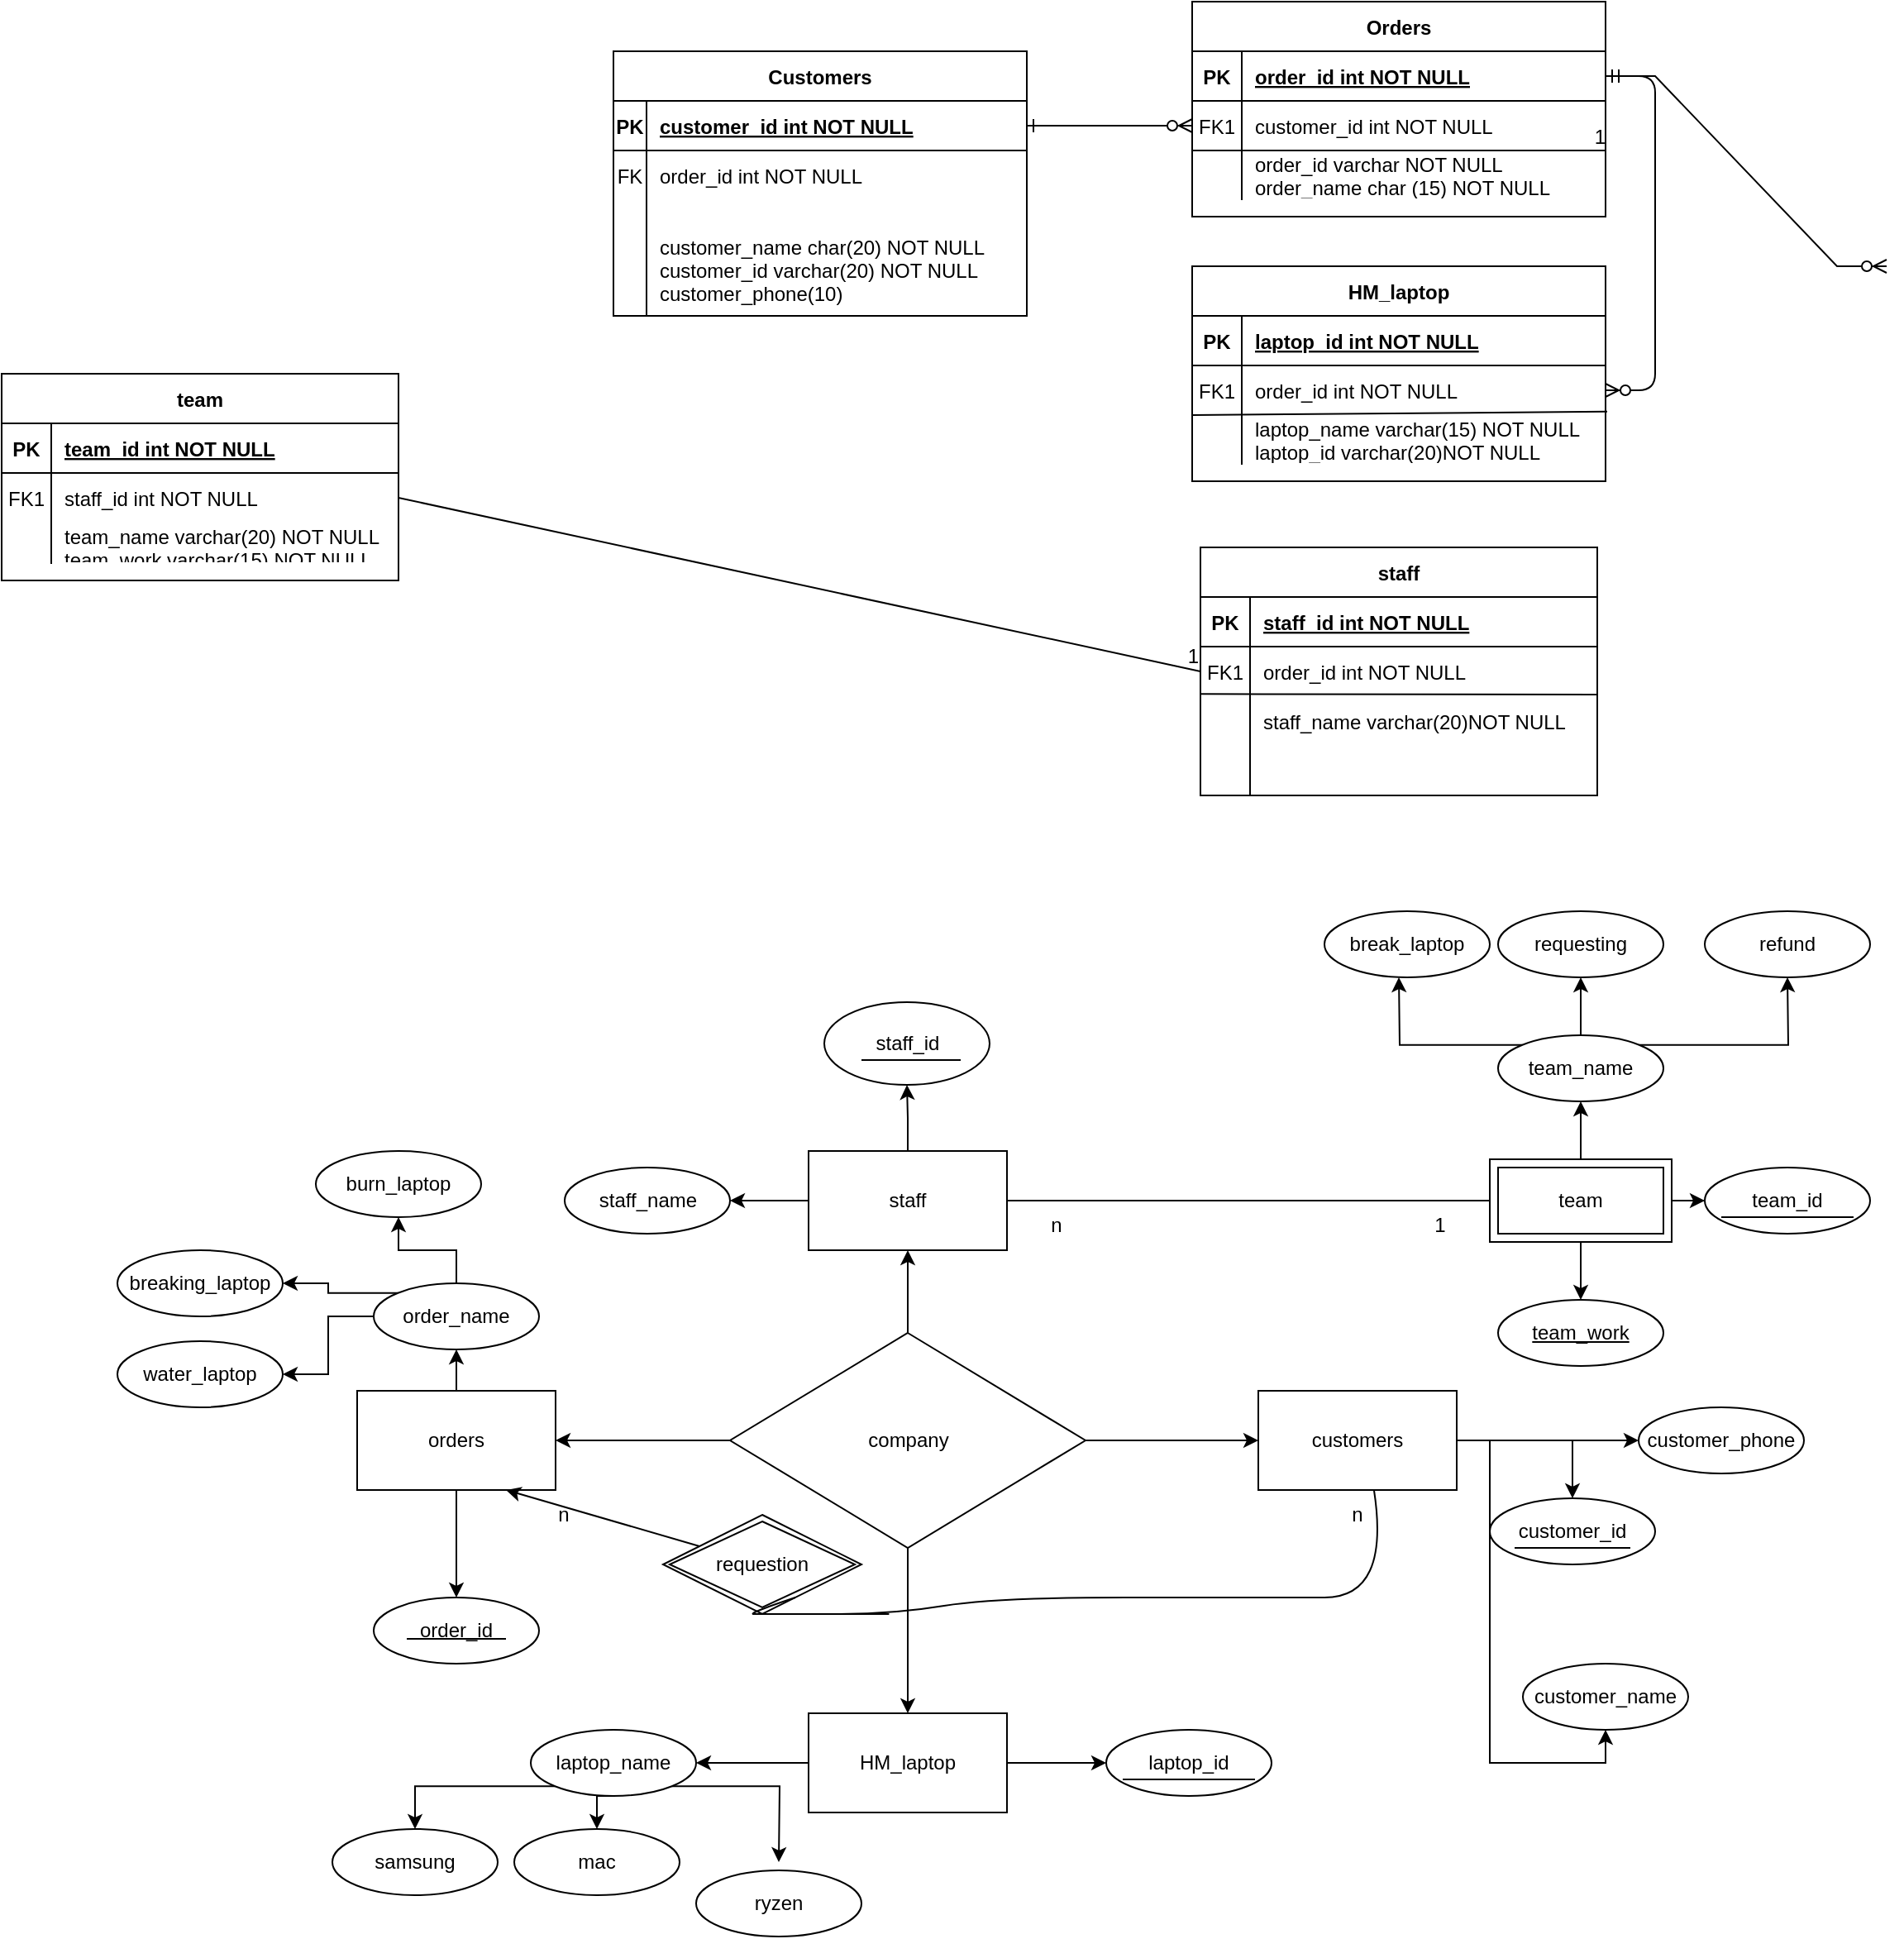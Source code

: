 <mxfile version="20.0.4" type="github">
  <diagram id="R2lEEEUBdFMjLlhIrx00" name="Page-1">
    <mxGraphModel dx="2206" dy="801" grid="1" gridSize="10" guides="1" tooltips="1" connect="1" arrows="1" fold="1" page="1" pageScale="1" pageWidth="850" pageHeight="1100" math="0" shadow="0" extFonts="Permanent Marker^https://fonts.googleapis.com/css?family=Permanent+Marker">
      <root>
        <mxCell id="0" />
        <mxCell id="1" parent="0" />
        <mxCell id="C-vyLk0tnHw3VtMMgP7b-1" value="" style="edgeStyle=entityRelationEdgeStyle;endArrow=ERzeroToMany;startArrow=ERone;endFill=1;startFill=0;" parent="1" source="C-vyLk0tnHw3VtMMgP7b-24" target="C-vyLk0tnHw3VtMMgP7b-6" edge="1">
          <mxGeometry width="100" height="100" relative="1" as="geometry">
            <mxPoint x="460" y="610" as="sourcePoint" />
            <mxPoint x="560" y="510" as="targetPoint" />
          </mxGeometry>
        </mxCell>
        <mxCell id="C-vyLk0tnHw3VtMMgP7b-12" value="" style="edgeStyle=entityRelationEdgeStyle;endArrow=ERzeroToMany;startArrow=ERone;endFill=1;startFill=0;" parent="1" source="C-vyLk0tnHw3VtMMgP7b-3" target="C-vyLk0tnHw3VtMMgP7b-17" edge="1">
          <mxGeometry width="100" height="100" relative="1" as="geometry">
            <mxPoint x="520" y="70" as="sourcePoint" />
            <mxPoint x="580" y="95" as="targetPoint" />
          </mxGeometry>
        </mxCell>
        <mxCell id="C-vyLk0tnHw3VtMMgP7b-2" value="Orders" style="shape=table;startSize=30;container=1;collapsible=1;childLayout=tableLayout;fixedRows=1;rowLines=0;fontStyle=1;align=center;resizeLast=1;" parent="1" vertex="1">
          <mxGeometry x="570" y="10" width="250" height="130" as="geometry" />
        </mxCell>
        <mxCell id="C-vyLk0tnHw3VtMMgP7b-3" value="" style="shape=partialRectangle;collapsible=0;dropTarget=0;pointerEvents=0;fillColor=none;points=[[0,0.5],[1,0.5]];portConstraint=eastwest;top=0;left=0;right=0;bottom=1;" parent="C-vyLk0tnHw3VtMMgP7b-2" vertex="1">
          <mxGeometry y="30" width="250" height="30" as="geometry" />
        </mxCell>
        <mxCell id="C-vyLk0tnHw3VtMMgP7b-4" value="PK" style="shape=partialRectangle;overflow=hidden;connectable=0;fillColor=none;top=0;left=0;bottom=0;right=0;fontStyle=1;" parent="C-vyLk0tnHw3VtMMgP7b-3" vertex="1">
          <mxGeometry width="30" height="30" as="geometry">
            <mxRectangle width="30" height="30" as="alternateBounds" />
          </mxGeometry>
        </mxCell>
        <mxCell id="C-vyLk0tnHw3VtMMgP7b-5" value="order_id int NOT NULL " style="shape=partialRectangle;overflow=hidden;connectable=0;fillColor=none;top=0;left=0;bottom=0;right=0;align=left;spacingLeft=6;fontStyle=5;" parent="C-vyLk0tnHw3VtMMgP7b-3" vertex="1">
          <mxGeometry x="30" width="220" height="30" as="geometry">
            <mxRectangle width="220" height="30" as="alternateBounds" />
          </mxGeometry>
        </mxCell>
        <mxCell id="C-vyLk0tnHw3VtMMgP7b-6" value="" style="shape=partialRectangle;collapsible=0;dropTarget=0;pointerEvents=0;fillColor=none;points=[[0,0.5],[1,0.5]];portConstraint=eastwest;top=0;left=0;right=0;bottom=0;" parent="C-vyLk0tnHw3VtMMgP7b-2" vertex="1">
          <mxGeometry y="60" width="250" height="30" as="geometry" />
        </mxCell>
        <mxCell id="C-vyLk0tnHw3VtMMgP7b-7" value="FK1" style="shape=partialRectangle;overflow=hidden;connectable=0;fillColor=none;top=0;left=0;bottom=0;right=0;" parent="C-vyLk0tnHw3VtMMgP7b-6" vertex="1">
          <mxGeometry width="30" height="30" as="geometry">
            <mxRectangle width="30" height="30" as="alternateBounds" />
          </mxGeometry>
        </mxCell>
        <mxCell id="C-vyLk0tnHw3VtMMgP7b-8" value="customer_id int NOT NULL" style="shape=partialRectangle;overflow=hidden;connectable=0;fillColor=none;top=0;left=0;bottom=0;right=0;align=left;spacingLeft=6;" parent="C-vyLk0tnHw3VtMMgP7b-6" vertex="1">
          <mxGeometry x="30" width="220" height="30" as="geometry">
            <mxRectangle width="220" height="30" as="alternateBounds" />
          </mxGeometry>
        </mxCell>
        <mxCell id="C-vyLk0tnHw3VtMMgP7b-9" value="" style="shape=partialRectangle;collapsible=0;dropTarget=0;pointerEvents=0;fillColor=none;points=[[0,0.5],[1,0.5]];portConstraint=eastwest;top=0;left=0;right=0;bottom=0;" parent="C-vyLk0tnHw3VtMMgP7b-2" vertex="1">
          <mxGeometry y="90" width="250" height="30" as="geometry" />
        </mxCell>
        <mxCell id="C-vyLk0tnHw3VtMMgP7b-10" value="" style="shape=partialRectangle;overflow=hidden;connectable=0;fillColor=none;top=0;left=0;bottom=0;right=0;" parent="C-vyLk0tnHw3VtMMgP7b-9" vertex="1">
          <mxGeometry width="30" height="30" as="geometry">
            <mxRectangle width="30" height="30" as="alternateBounds" />
          </mxGeometry>
        </mxCell>
        <mxCell id="C-vyLk0tnHw3VtMMgP7b-11" value="order_id varchar NOT NULL&#xa;order_name char (15) NOT NULL" style="shape=partialRectangle;overflow=hidden;connectable=0;fillColor=none;top=0;left=0;bottom=0;right=0;align=left;spacingLeft=6;" parent="C-vyLk0tnHw3VtMMgP7b-9" vertex="1">
          <mxGeometry x="30" width="220" height="30" as="geometry">
            <mxRectangle width="220" height="30" as="alternateBounds" />
          </mxGeometry>
        </mxCell>
        <mxCell id="C-vyLk0tnHw3VtMMgP7b-13" value="HM_laptop" style="shape=table;startSize=30;container=1;collapsible=1;childLayout=tableLayout;fixedRows=1;rowLines=0;fontStyle=1;align=center;resizeLast=1;" parent="1" vertex="1">
          <mxGeometry x="570" y="170" width="250" height="130" as="geometry" />
        </mxCell>
        <mxCell id="C-vyLk0tnHw3VtMMgP7b-14" value="" style="shape=partialRectangle;collapsible=0;dropTarget=0;pointerEvents=0;fillColor=none;points=[[0,0.5],[1,0.5]];portConstraint=eastwest;top=0;left=0;right=0;bottom=1;" parent="C-vyLk0tnHw3VtMMgP7b-13" vertex="1">
          <mxGeometry y="30" width="250" height="30" as="geometry" />
        </mxCell>
        <mxCell id="C-vyLk0tnHw3VtMMgP7b-15" value="PK" style="shape=partialRectangle;overflow=hidden;connectable=0;fillColor=none;top=0;left=0;bottom=0;right=0;fontStyle=1;" parent="C-vyLk0tnHw3VtMMgP7b-14" vertex="1">
          <mxGeometry width="30" height="30" as="geometry">
            <mxRectangle width="30" height="30" as="alternateBounds" />
          </mxGeometry>
        </mxCell>
        <mxCell id="C-vyLk0tnHw3VtMMgP7b-16" value="laptop_id int NOT NULL " style="shape=partialRectangle;overflow=hidden;connectable=0;fillColor=none;top=0;left=0;bottom=0;right=0;align=left;spacingLeft=6;fontStyle=5;" parent="C-vyLk0tnHw3VtMMgP7b-14" vertex="1">
          <mxGeometry x="30" width="220" height="30" as="geometry">
            <mxRectangle width="220" height="30" as="alternateBounds" />
          </mxGeometry>
        </mxCell>
        <mxCell id="C-vyLk0tnHw3VtMMgP7b-17" value="" style="shape=partialRectangle;collapsible=0;dropTarget=0;pointerEvents=0;fillColor=none;points=[[0,0.5],[1,0.5]];portConstraint=eastwest;top=0;left=0;right=0;bottom=0;" parent="C-vyLk0tnHw3VtMMgP7b-13" vertex="1">
          <mxGeometry y="60" width="250" height="30" as="geometry" />
        </mxCell>
        <mxCell id="C-vyLk0tnHw3VtMMgP7b-18" value="FK1" style="shape=partialRectangle;overflow=hidden;connectable=0;fillColor=none;top=0;left=0;bottom=0;right=0;" parent="C-vyLk0tnHw3VtMMgP7b-17" vertex="1">
          <mxGeometry width="30" height="30" as="geometry">
            <mxRectangle width="30" height="30" as="alternateBounds" />
          </mxGeometry>
        </mxCell>
        <mxCell id="C-vyLk0tnHw3VtMMgP7b-19" value="order_id int NOT NULL" style="shape=partialRectangle;overflow=hidden;connectable=0;fillColor=none;top=0;left=0;bottom=0;right=0;align=left;spacingLeft=6;" parent="C-vyLk0tnHw3VtMMgP7b-17" vertex="1">
          <mxGeometry x="30" width="220" height="30" as="geometry">
            <mxRectangle width="220" height="30" as="alternateBounds" />
          </mxGeometry>
        </mxCell>
        <mxCell id="C-vyLk0tnHw3VtMMgP7b-20" value="" style="shape=partialRectangle;collapsible=0;dropTarget=0;pointerEvents=0;fillColor=none;points=[[0,0.5],[1,0.5]];portConstraint=eastwest;top=0;left=0;right=0;bottom=0;" parent="C-vyLk0tnHw3VtMMgP7b-13" vertex="1">
          <mxGeometry y="90" width="250" height="30" as="geometry" />
        </mxCell>
        <mxCell id="C-vyLk0tnHw3VtMMgP7b-21" value="" style="shape=partialRectangle;overflow=hidden;connectable=0;fillColor=none;top=0;left=0;bottom=0;right=0;" parent="C-vyLk0tnHw3VtMMgP7b-20" vertex="1">
          <mxGeometry width="30" height="30" as="geometry">
            <mxRectangle width="30" height="30" as="alternateBounds" />
          </mxGeometry>
        </mxCell>
        <mxCell id="C-vyLk0tnHw3VtMMgP7b-22" value="laptop_name varchar(15) NOT NULL&#xa;laptop_id varchar(20)NOT NULL" style="shape=partialRectangle;overflow=hidden;connectable=0;fillColor=none;top=0;left=0;bottom=0;right=0;align=left;spacingLeft=6;" parent="C-vyLk0tnHw3VtMMgP7b-20" vertex="1">
          <mxGeometry x="30" width="220" height="30" as="geometry">
            <mxRectangle width="220" height="30" as="alternateBounds" />
          </mxGeometry>
        </mxCell>
        <mxCell id="C-vyLk0tnHw3VtMMgP7b-23" value="Customers" style="shape=table;startSize=30;container=1;collapsible=1;childLayout=tableLayout;fixedRows=1;rowLines=0;fontStyle=1;align=center;resizeLast=1;" parent="1" vertex="1">
          <mxGeometry x="220" y="40" width="250" height="160" as="geometry" />
        </mxCell>
        <mxCell id="C-vyLk0tnHw3VtMMgP7b-24" value="" style="shape=partialRectangle;collapsible=0;dropTarget=0;pointerEvents=0;fillColor=none;points=[[0,0.5],[1,0.5]];portConstraint=eastwest;top=0;left=0;right=0;bottom=1;" parent="C-vyLk0tnHw3VtMMgP7b-23" vertex="1">
          <mxGeometry y="30" width="250" height="30" as="geometry" />
        </mxCell>
        <mxCell id="C-vyLk0tnHw3VtMMgP7b-25" value="PK" style="shape=partialRectangle;overflow=hidden;connectable=0;fillColor=none;top=0;left=0;bottom=0;right=0;fontStyle=1;" parent="C-vyLk0tnHw3VtMMgP7b-24" vertex="1">
          <mxGeometry width="20" height="30" as="geometry">
            <mxRectangle width="20" height="30" as="alternateBounds" />
          </mxGeometry>
        </mxCell>
        <mxCell id="C-vyLk0tnHw3VtMMgP7b-26" value="customer_id int NOT NULL " style="shape=partialRectangle;overflow=hidden;connectable=0;fillColor=none;top=0;left=0;bottom=0;right=0;align=left;spacingLeft=6;fontStyle=5;" parent="C-vyLk0tnHw3VtMMgP7b-24" vertex="1">
          <mxGeometry x="20" width="230" height="30" as="geometry">
            <mxRectangle width="230" height="30" as="alternateBounds" />
          </mxGeometry>
        </mxCell>
        <mxCell id="-9GWKgvjQjByhZvp3Sfi-189" value="" style="shape=tableRow;horizontal=0;startSize=0;swimlaneHead=0;swimlaneBody=0;fillColor=none;collapsible=0;dropTarget=0;points=[[0,0.5],[1,0.5]];portConstraint=eastwest;top=0;left=0;right=0;bottom=0;" vertex="1" parent="C-vyLk0tnHw3VtMMgP7b-23">
          <mxGeometry y="60" width="250" height="30" as="geometry" />
        </mxCell>
        <mxCell id="-9GWKgvjQjByhZvp3Sfi-190" value="FK" style="shape=partialRectangle;connectable=0;fillColor=none;top=0;left=0;bottom=0;right=0;fontStyle=0;overflow=hidden;" vertex="1" parent="-9GWKgvjQjByhZvp3Sfi-189">
          <mxGeometry width="20" height="30" as="geometry">
            <mxRectangle width="20" height="30" as="alternateBounds" />
          </mxGeometry>
        </mxCell>
        <mxCell id="-9GWKgvjQjByhZvp3Sfi-191" value="order_id int NOT NULL" style="shape=partialRectangle;connectable=0;fillColor=none;top=0;left=0;bottom=0;right=0;align=left;spacingLeft=6;fontStyle=0;overflow=hidden;" vertex="1" parent="-9GWKgvjQjByhZvp3Sfi-189">
          <mxGeometry x="20" width="230" height="30" as="geometry">
            <mxRectangle width="230" height="30" as="alternateBounds" />
          </mxGeometry>
        </mxCell>
        <mxCell id="C-vyLk0tnHw3VtMMgP7b-27" value="" style="shape=partialRectangle;collapsible=0;dropTarget=0;pointerEvents=0;fillColor=none;points=[[0,0.5],[1,0.5]];portConstraint=eastwest;top=0;left=0;right=0;bottom=0;" parent="C-vyLk0tnHw3VtMMgP7b-23" vertex="1">
          <mxGeometry y="90" width="250" height="70" as="geometry" />
        </mxCell>
        <mxCell id="C-vyLk0tnHw3VtMMgP7b-28" value="" style="shape=partialRectangle;overflow=hidden;connectable=0;fillColor=none;top=0;left=0;bottom=0;right=0;" parent="C-vyLk0tnHw3VtMMgP7b-27" vertex="1">
          <mxGeometry width="20" height="70" as="geometry">
            <mxRectangle width="20" height="70" as="alternateBounds" />
          </mxGeometry>
        </mxCell>
        <mxCell id="C-vyLk0tnHw3VtMMgP7b-29" value="&#xa;customer_name char(20) NOT NULL&#xa;customer_id varchar(20) NOT NULL&#xa;customer_phone(10)" style="shape=partialRectangle;overflow=hidden;connectable=0;fillColor=none;top=0;left=0;bottom=0;right=0;align=left;spacingLeft=6;" parent="C-vyLk0tnHw3VtMMgP7b-27" vertex="1">
          <mxGeometry x="20" width="230" height="70" as="geometry">
            <mxRectangle width="230" height="70" as="alternateBounds" />
          </mxGeometry>
        </mxCell>
        <mxCell id="-9GWKgvjQjByhZvp3Sfi-9" style="edgeStyle=orthogonalEdgeStyle;rounded=0;orthogonalLoop=1;jettySize=auto;html=1;entryX=0;entryY=0.5;entryDx=0;entryDy=0;" edge="1" parent="1" source="-9GWKgvjQjByhZvp3Sfi-2" target="-9GWKgvjQjByhZvp3Sfi-6">
          <mxGeometry relative="1" as="geometry" />
        </mxCell>
        <mxCell id="-9GWKgvjQjByhZvp3Sfi-24" style="edgeStyle=orthogonalEdgeStyle;rounded=0;orthogonalLoop=1;jettySize=auto;html=1;exitX=0.5;exitY=0;exitDx=0;exitDy=0;entryX=0.5;entryY=1;entryDx=0;entryDy=0;" edge="1" parent="1" source="-9GWKgvjQjByhZvp3Sfi-2" target="-9GWKgvjQjByhZvp3Sfi-22">
          <mxGeometry relative="1" as="geometry" />
        </mxCell>
        <mxCell id="-9GWKgvjQjByhZvp3Sfi-143" style="edgeStyle=orthogonalEdgeStyle;rounded=0;orthogonalLoop=1;jettySize=auto;html=1;" edge="1" parent="1" source="-9GWKgvjQjByhZvp3Sfi-2" target="-9GWKgvjQjByhZvp3Sfi-7">
          <mxGeometry relative="1" as="geometry" />
        </mxCell>
        <mxCell id="-9GWKgvjQjByhZvp3Sfi-149" style="edgeStyle=orthogonalEdgeStyle;rounded=0;orthogonalLoop=1;jettySize=auto;html=1;entryX=1;entryY=0.5;entryDx=0;entryDy=0;" edge="1" parent="1" source="-9GWKgvjQjByhZvp3Sfi-2" target="-9GWKgvjQjByhZvp3Sfi-5">
          <mxGeometry relative="1" as="geometry" />
        </mxCell>
        <mxCell id="-9GWKgvjQjByhZvp3Sfi-2" value="company" style="rhombus;whiteSpace=wrap;html=1;" vertex="1" parent="1">
          <mxGeometry x="290.5" y="815" width="215" height="130" as="geometry" />
        </mxCell>
        <mxCell id="-9GWKgvjQjByhZvp3Sfi-137" style="edgeStyle=orthogonalEdgeStyle;rounded=0;orthogonalLoop=1;jettySize=auto;html=1;entryX=0.5;entryY=0;entryDx=0;entryDy=0;" edge="1" parent="1" source="-9GWKgvjQjByhZvp3Sfi-5" target="-9GWKgvjQjByhZvp3Sfi-136">
          <mxGeometry relative="1" as="geometry" />
        </mxCell>
        <mxCell id="-9GWKgvjQjByhZvp3Sfi-139" style="edgeStyle=orthogonalEdgeStyle;rounded=0;orthogonalLoop=1;jettySize=auto;html=1;entryX=0.5;entryY=1;entryDx=0;entryDy=0;" edge="1" parent="1" source="-9GWKgvjQjByhZvp3Sfi-5" target="-9GWKgvjQjByhZvp3Sfi-138">
          <mxGeometry relative="1" as="geometry" />
        </mxCell>
        <mxCell id="-9GWKgvjQjByhZvp3Sfi-5" value="orders" style="rounded=0;whiteSpace=wrap;html=1;" vertex="1" parent="1">
          <mxGeometry x="65" y="850" width="120" height="60" as="geometry" />
        </mxCell>
        <mxCell id="-9GWKgvjQjByhZvp3Sfi-122" style="edgeStyle=orthogonalEdgeStyle;rounded=0;orthogonalLoop=1;jettySize=auto;html=1;entryX=0.5;entryY=0;entryDx=0;entryDy=0;" edge="1" parent="1" source="-9GWKgvjQjByhZvp3Sfi-6" target="-9GWKgvjQjByhZvp3Sfi-121">
          <mxGeometry relative="1" as="geometry" />
        </mxCell>
        <mxCell id="-9GWKgvjQjByhZvp3Sfi-134" style="edgeStyle=orthogonalEdgeStyle;rounded=0;orthogonalLoop=1;jettySize=auto;html=1;entryX=0.5;entryY=1;entryDx=0;entryDy=0;" edge="1" parent="1" source="-9GWKgvjQjByhZvp3Sfi-6" target="-9GWKgvjQjByhZvp3Sfi-133">
          <mxGeometry relative="1" as="geometry" />
        </mxCell>
        <mxCell id="-9GWKgvjQjByhZvp3Sfi-159" style="edgeStyle=orthogonalEdgeStyle;rounded=0;orthogonalLoop=1;jettySize=auto;html=1;entryX=0;entryY=0.5;entryDx=0;entryDy=0;" edge="1" parent="1" source="-9GWKgvjQjByhZvp3Sfi-6" target="-9GWKgvjQjByhZvp3Sfi-158">
          <mxGeometry relative="1" as="geometry" />
        </mxCell>
        <mxCell id="-9GWKgvjQjByhZvp3Sfi-6" value="customers" style="rounded=0;whiteSpace=wrap;html=1;" vertex="1" parent="1">
          <mxGeometry x="610" y="850" width="120" height="60" as="geometry" />
        </mxCell>
        <mxCell id="-9GWKgvjQjByhZvp3Sfi-141" style="edgeStyle=orthogonalEdgeStyle;rounded=0;orthogonalLoop=1;jettySize=auto;html=1;exitX=0;exitY=0.5;exitDx=0;exitDy=0;entryX=1;entryY=0.5;entryDx=0;entryDy=0;" edge="1" parent="1" source="-9GWKgvjQjByhZvp3Sfi-7" target="-9GWKgvjQjByhZvp3Sfi-140">
          <mxGeometry relative="1" as="geometry" />
        </mxCell>
        <mxCell id="-9GWKgvjQjByhZvp3Sfi-153" style="edgeStyle=orthogonalEdgeStyle;rounded=0;orthogonalLoop=1;jettySize=auto;html=1;entryX=0;entryY=0.5;entryDx=0;entryDy=0;" edge="1" parent="1" source="-9GWKgvjQjByhZvp3Sfi-7" target="-9GWKgvjQjByhZvp3Sfi-152">
          <mxGeometry relative="1" as="geometry" />
        </mxCell>
        <mxCell id="-9GWKgvjQjByhZvp3Sfi-7" value="HM_laptop" style="rounded=0;whiteSpace=wrap;html=1;" vertex="1" parent="1">
          <mxGeometry x="338" y="1045" width="120" height="60" as="geometry" />
        </mxCell>
        <mxCell id="-9GWKgvjQjByhZvp3Sfi-92" style="edgeStyle=orthogonalEdgeStyle;rounded=0;orthogonalLoop=1;jettySize=auto;html=1;entryX=0.5;entryY=1;entryDx=0;entryDy=0;" edge="1" parent="1" source="-9GWKgvjQjByhZvp3Sfi-22" target="-9GWKgvjQjByhZvp3Sfi-43">
          <mxGeometry relative="1" as="geometry" />
        </mxCell>
        <mxCell id="-9GWKgvjQjByhZvp3Sfi-151" style="edgeStyle=orthogonalEdgeStyle;rounded=0;orthogonalLoop=1;jettySize=auto;html=1;entryX=1;entryY=0.5;entryDx=0;entryDy=0;" edge="1" parent="1" source="-9GWKgvjQjByhZvp3Sfi-22" target="-9GWKgvjQjByhZvp3Sfi-150">
          <mxGeometry relative="1" as="geometry" />
        </mxCell>
        <mxCell id="-9GWKgvjQjByhZvp3Sfi-22" value="staff" style="rounded=0;whiteSpace=wrap;html=1;" vertex="1" parent="1">
          <mxGeometry x="338" y="705" width="120" height="60" as="geometry" />
        </mxCell>
        <mxCell id="-9GWKgvjQjByhZvp3Sfi-25" value="n" style="text;html=1;strokeColor=none;fillColor=none;align=center;verticalAlign=middle;whiteSpace=wrap;rounded=0;" vertex="1" parent="1">
          <mxGeometry x="458" y="735" width="60" height="30" as="geometry" />
        </mxCell>
        <mxCell id="-9GWKgvjQjByhZvp3Sfi-27" value="n" style="text;html=1;strokeColor=none;fillColor=none;align=center;verticalAlign=middle;whiteSpace=wrap;rounded=0;" vertex="1" parent="1">
          <mxGeometry x="640" y="910" width="60" height="30" as="geometry" />
        </mxCell>
        <mxCell id="-9GWKgvjQjByhZvp3Sfi-43" value="staff_id" style="ellipse;whiteSpace=wrap;html=1;" vertex="1" parent="1">
          <mxGeometry x="347.5" y="615" width="100" height="50" as="geometry" />
        </mxCell>
        <mxCell id="-9GWKgvjQjByhZvp3Sfi-57" value="" style="edgeStyle=orthogonalEdgeStyle;rounded=0;orthogonalLoop=1;jettySize=auto;html=1;exitX=1;exitY=0.5;exitDx=0;exitDy=0;endArrow=none;" edge="1" parent="1" source="-9GWKgvjQjByhZvp3Sfi-22">
          <mxGeometry relative="1" as="geometry">
            <mxPoint x="458.0" y="735" as="sourcePoint" />
            <mxPoint x="550" y="735" as="targetPoint" />
          </mxGeometry>
        </mxCell>
        <mxCell id="-9GWKgvjQjByhZvp3Sfi-145" style="edgeStyle=orthogonalEdgeStyle;rounded=0;orthogonalLoop=1;jettySize=auto;html=1;entryX=0.5;entryY=1;entryDx=0;entryDy=0;" edge="1" parent="1" source="-9GWKgvjQjByhZvp3Sfi-96" target="-9GWKgvjQjByhZvp3Sfi-144">
          <mxGeometry relative="1" as="geometry" />
        </mxCell>
        <mxCell id="-9GWKgvjQjByhZvp3Sfi-148" style="edgeStyle=orthogonalEdgeStyle;rounded=0;orthogonalLoop=1;jettySize=auto;html=1;" edge="1" parent="1" source="-9GWKgvjQjByhZvp3Sfi-96" target="-9GWKgvjQjByhZvp3Sfi-147">
          <mxGeometry relative="1" as="geometry" />
        </mxCell>
        <mxCell id="-9GWKgvjQjByhZvp3Sfi-214" style="edgeStyle=orthogonalEdgeStyle;rounded=0;orthogonalLoop=1;jettySize=auto;html=1;exitX=0.5;exitY=1;exitDx=0;exitDy=0;entryX=0.5;entryY=0;entryDx=0;entryDy=0;" edge="1" parent="1" source="-9GWKgvjQjByhZvp3Sfi-96" target="-9GWKgvjQjByhZvp3Sfi-213">
          <mxGeometry relative="1" as="geometry" />
        </mxCell>
        <mxCell id="-9GWKgvjQjByhZvp3Sfi-96" value="team" style="shape=ext;margin=3;double=1;whiteSpace=wrap;html=1;align=center;" vertex="1" parent="1">
          <mxGeometry x="750" y="710" width="110" height="50" as="geometry" />
        </mxCell>
        <mxCell id="-9GWKgvjQjByhZvp3Sfi-109" value="" style="endArrow=none;html=1;rounded=0;entryX=0;entryY=0.5;entryDx=0;entryDy=0;exitX=0;exitY=0;exitDx=0;exitDy=0;" edge="1" parent="1" source="-9GWKgvjQjByhZvp3Sfi-25" target="-9GWKgvjQjByhZvp3Sfi-96">
          <mxGeometry relative="1" as="geometry">
            <mxPoint x="670" y="735" as="sourcePoint" />
            <mxPoint x="800" y="773.89" as="targetPoint" />
          </mxGeometry>
        </mxCell>
        <mxCell id="-9GWKgvjQjByhZvp3Sfi-121" value="customer_id" style="ellipse;whiteSpace=wrap;html=1;align=center;" vertex="1" parent="1">
          <mxGeometry x="750" y="915" width="100" height="40" as="geometry" />
        </mxCell>
        <mxCell id="-9GWKgvjQjByhZvp3Sfi-123" style="edgeStyle=orthogonalEdgeStyle;rounded=0;orthogonalLoop=1;jettySize=auto;html=1;exitX=0.5;exitY=1;exitDx=0;exitDy=0;" edge="1" parent="1" source="-9GWKgvjQjByhZvp3Sfi-121" target="-9GWKgvjQjByhZvp3Sfi-121">
          <mxGeometry relative="1" as="geometry" />
        </mxCell>
        <mxCell id="-9GWKgvjQjByhZvp3Sfi-133" value="customer_name" style="ellipse;whiteSpace=wrap;html=1;align=center;" vertex="1" parent="1">
          <mxGeometry x="770" y="1015" width="100" height="40" as="geometry" />
        </mxCell>
        <mxCell id="-9GWKgvjQjByhZvp3Sfi-136" value="order_id" style="ellipse;whiteSpace=wrap;html=1;align=center;" vertex="1" parent="1">
          <mxGeometry x="75" y="975" width="100" height="40" as="geometry" />
        </mxCell>
        <mxCell id="-9GWKgvjQjByhZvp3Sfi-229" style="edgeStyle=orthogonalEdgeStyle;rounded=0;orthogonalLoop=1;jettySize=auto;html=1;exitX=0;exitY=0;exitDx=0;exitDy=0;entryX=1;entryY=0.5;entryDx=0;entryDy=0;" edge="1" parent="1" source="-9GWKgvjQjByhZvp3Sfi-138" target="-9GWKgvjQjByhZvp3Sfi-227">
          <mxGeometry relative="1" as="geometry" />
        </mxCell>
        <mxCell id="-9GWKgvjQjByhZvp3Sfi-231" style="edgeStyle=orthogonalEdgeStyle;rounded=0;orthogonalLoop=1;jettySize=auto;html=1;exitX=0.5;exitY=0;exitDx=0;exitDy=0;entryX=0.5;entryY=1;entryDx=0;entryDy=0;" edge="1" parent="1" source="-9GWKgvjQjByhZvp3Sfi-138" target="-9GWKgvjQjByhZvp3Sfi-230">
          <mxGeometry relative="1" as="geometry" />
        </mxCell>
        <mxCell id="-9GWKgvjQjByhZvp3Sfi-233" style="edgeStyle=orthogonalEdgeStyle;rounded=0;orthogonalLoop=1;jettySize=auto;html=1;exitX=0;exitY=0.5;exitDx=0;exitDy=0;" edge="1" parent="1" source="-9GWKgvjQjByhZvp3Sfi-138" target="-9GWKgvjQjByhZvp3Sfi-232">
          <mxGeometry relative="1" as="geometry" />
        </mxCell>
        <mxCell id="-9GWKgvjQjByhZvp3Sfi-138" value="order_name" style="ellipse;whiteSpace=wrap;html=1;align=center;" vertex="1" parent="1">
          <mxGeometry x="75" y="785" width="100" height="40" as="geometry" />
        </mxCell>
        <mxCell id="-9GWKgvjQjByhZvp3Sfi-203" style="edgeStyle=orthogonalEdgeStyle;rounded=0;orthogonalLoop=1;jettySize=auto;html=1;exitX=0;exitY=1;exitDx=0;exitDy=0;entryX=0.5;entryY=0;entryDx=0;entryDy=0;" edge="1" parent="1" source="-9GWKgvjQjByhZvp3Sfi-140" target="-9GWKgvjQjByhZvp3Sfi-200">
          <mxGeometry relative="1" as="geometry" />
        </mxCell>
        <mxCell id="-9GWKgvjQjByhZvp3Sfi-204" style="edgeStyle=orthogonalEdgeStyle;rounded=0;orthogonalLoop=1;jettySize=auto;html=1;exitX=0.5;exitY=1;exitDx=0;exitDy=0;entryX=0.5;entryY=0;entryDx=0;entryDy=0;" edge="1" parent="1" source="-9GWKgvjQjByhZvp3Sfi-140" target="-9GWKgvjQjByhZvp3Sfi-201">
          <mxGeometry relative="1" as="geometry" />
        </mxCell>
        <mxCell id="-9GWKgvjQjByhZvp3Sfi-205" style="edgeStyle=orthogonalEdgeStyle;rounded=0;orthogonalLoop=1;jettySize=auto;html=1;exitX=1;exitY=1;exitDx=0;exitDy=0;" edge="1" parent="1" source="-9GWKgvjQjByhZvp3Sfi-140">
          <mxGeometry relative="1" as="geometry">
            <mxPoint x="320" y="1135.0" as="targetPoint" />
          </mxGeometry>
        </mxCell>
        <mxCell id="-9GWKgvjQjByhZvp3Sfi-140" value="laptop_name" style="ellipse;whiteSpace=wrap;html=1;align=center;" vertex="1" parent="1">
          <mxGeometry x="170" y="1055" width="100" height="40" as="geometry" />
        </mxCell>
        <mxCell id="-9GWKgvjQjByhZvp3Sfi-209" style="edgeStyle=orthogonalEdgeStyle;rounded=0;orthogonalLoop=1;jettySize=auto;html=1;exitX=0;exitY=0;exitDx=0;exitDy=0;entryX=0.5;entryY=1;entryDx=0;entryDy=0;" edge="1" parent="1" source="-9GWKgvjQjByhZvp3Sfi-144">
          <mxGeometry relative="1" as="geometry">
            <mxPoint x="695" y="600" as="targetPoint" />
          </mxGeometry>
        </mxCell>
        <mxCell id="-9GWKgvjQjByhZvp3Sfi-211" style="edgeStyle=orthogonalEdgeStyle;rounded=0;orthogonalLoop=1;jettySize=auto;html=1;exitX=1;exitY=0;exitDx=0;exitDy=0;entryX=0.5;entryY=1;entryDx=0;entryDy=0;" edge="1" parent="1" source="-9GWKgvjQjByhZvp3Sfi-144">
          <mxGeometry relative="1" as="geometry">
            <mxPoint x="930" y="600" as="targetPoint" />
          </mxGeometry>
        </mxCell>
        <mxCell id="-9GWKgvjQjByhZvp3Sfi-212" style="edgeStyle=orthogonalEdgeStyle;rounded=0;orthogonalLoop=1;jettySize=auto;html=1;exitX=0.5;exitY=0;exitDx=0;exitDy=0;entryX=0.5;entryY=1;entryDx=0;entryDy=0;" edge="1" parent="1" source="-9GWKgvjQjByhZvp3Sfi-144">
          <mxGeometry relative="1" as="geometry">
            <mxPoint x="805" y="600" as="targetPoint" />
          </mxGeometry>
        </mxCell>
        <mxCell id="-9GWKgvjQjByhZvp3Sfi-144" value="team_name" style="ellipse;whiteSpace=wrap;html=1;align=center;" vertex="1" parent="1">
          <mxGeometry x="755" y="635" width="100" height="40" as="geometry" />
        </mxCell>
        <mxCell id="-9GWKgvjQjByhZvp3Sfi-146" value="1" style="text;html=1;strokeColor=none;fillColor=none;align=center;verticalAlign=middle;whiteSpace=wrap;rounded=0;" vertex="1" parent="1">
          <mxGeometry x="690" y="735" width="60" height="30" as="geometry" />
        </mxCell>
        <mxCell id="-9GWKgvjQjByhZvp3Sfi-147" value="team_id" style="ellipse;whiteSpace=wrap;html=1;align=center;" vertex="1" parent="1">
          <mxGeometry x="880" y="715" width="100" height="40" as="geometry" />
        </mxCell>
        <mxCell id="-9GWKgvjQjByhZvp3Sfi-150" value="staff_name" style="ellipse;whiteSpace=wrap;html=1;align=center;" vertex="1" parent="1">
          <mxGeometry x="190.5" y="715" width="100" height="40" as="geometry" />
        </mxCell>
        <mxCell id="-9GWKgvjQjByhZvp3Sfi-152" value="laptop_id" style="ellipse;whiteSpace=wrap;html=1;align=center;" vertex="1" parent="1">
          <mxGeometry x="518" y="1055" width="100" height="40" as="geometry" />
        </mxCell>
        <mxCell id="-9GWKgvjQjByhZvp3Sfi-154" value="" style="endArrow=none;html=1;rounded=0;" edge="1" parent="1">
          <mxGeometry relative="1" as="geometry">
            <mxPoint x="570" y="100" as="sourcePoint" />
            <mxPoint x="820" y="100" as="targetPoint" />
          </mxGeometry>
        </mxCell>
        <mxCell id="-9GWKgvjQjByhZvp3Sfi-155" value="1" style="resizable=0;html=1;align=right;verticalAlign=bottom;" connectable="0" vertex="1" parent="-9GWKgvjQjByhZvp3Sfi-154">
          <mxGeometry x="1" relative="1" as="geometry" />
        </mxCell>
        <mxCell id="-9GWKgvjQjByhZvp3Sfi-156" value="" style="endArrow=none;html=1;rounded=0;entryX=1.004;entryY=-0.071;entryDx=0;entryDy=0;entryPerimeter=0;" edge="1" parent="1" target="C-vyLk0tnHw3VtMMgP7b-20">
          <mxGeometry relative="1" as="geometry">
            <mxPoint x="570" y="260" as="sourcePoint" />
            <mxPoint x="730" y="260" as="targetPoint" />
          </mxGeometry>
        </mxCell>
        <mxCell id="-9GWKgvjQjByhZvp3Sfi-158" value="customer_phone" style="ellipse;whiteSpace=wrap;html=1;align=center;" vertex="1" parent="1">
          <mxGeometry x="840" y="860" width="100" height="40" as="geometry" />
        </mxCell>
        <mxCell id="-9GWKgvjQjByhZvp3Sfi-160" value="staff" style="shape=table;startSize=30;container=1;collapsible=1;childLayout=tableLayout;fixedRows=1;rowLines=0;fontStyle=1;align=center;resizeLast=1;" vertex="1" parent="1">
          <mxGeometry x="575" y="340" width="240" height="150" as="geometry" />
        </mxCell>
        <mxCell id="-9GWKgvjQjByhZvp3Sfi-161" value="" style="shape=tableRow;horizontal=0;startSize=0;swimlaneHead=0;swimlaneBody=0;fillColor=none;collapsible=0;dropTarget=0;points=[[0,0.5],[1,0.5]];portConstraint=eastwest;top=0;left=0;right=0;bottom=1;" vertex="1" parent="-9GWKgvjQjByhZvp3Sfi-160">
          <mxGeometry y="30" width="240" height="30" as="geometry" />
        </mxCell>
        <mxCell id="-9GWKgvjQjByhZvp3Sfi-162" value="PK" style="shape=partialRectangle;connectable=0;fillColor=none;top=0;left=0;bottom=0;right=0;fontStyle=1;overflow=hidden;" vertex="1" parent="-9GWKgvjQjByhZvp3Sfi-161">
          <mxGeometry width="30" height="30" as="geometry">
            <mxRectangle width="30" height="30" as="alternateBounds" />
          </mxGeometry>
        </mxCell>
        <mxCell id="-9GWKgvjQjByhZvp3Sfi-163" value="staff_id int NOT NULL" style="shape=partialRectangle;connectable=0;fillColor=none;top=0;left=0;bottom=0;right=0;align=left;spacingLeft=6;fontStyle=5;overflow=hidden;" vertex="1" parent="-9GWKgvjQjByhZvp3Sfi-161">
          <mxGeometry x="30" width="210" height="30" as="geometry">
            <mxRectangle width="210" height="30" as="alternateBounds" />
          </mxGeometry>
        </mxCell>
        <mxCell id="-9GWKgvjQjByhZvp3Sfi-164" value="" style="shape=tableRow;horizontal=0;startSize=0;swimlaneHead=0;swimlaneBody=0;fillColor=none;collapsible=0;dropTarget=0;points=[[0,0.5],[1,0.5]];portConstraint=eastwest;top=0;left=0;right=0;bottom=0;" vertex="1" parent="-9GWKgvjQjByhZvp3Sfi-160">
          <mxGeometry y="60" width="240" height="30" as="geometry" />
        </mxCell>
        <mxCell id="-9GWKgvjQjByhZvp3Sfi-165" value="FK1" style="shape=partialRectangle;connectable=0;fillColor=none;top=0;left=0;bottom=0;right=0;editable=1;overflow=hidden;" vertex="1" parent="-9GWKgvjQjByhZvp3Sfi-164">
          <mxGeometry width="30" height="30" as="geometry">
            <mxRectangle width="30" height="30" as="alternateBounds" />
          </mxGeometry>
        </mxCell>
        <mxCell id="-9GWKgvjQjByhZvp3Sfi-166" value="order_id int NOT NULL" style="shape=partialRectangle;connectable=0;fillColor=none;top=0;left=0;bottom=0;right=0;align=left;spacingLeft=6;overflow=hidden;" vertex="1" parent="-9GWKgvjQjByhZvp3Sfi-164">
          <mxGeometry x="30" width="210" height="30" as="geometry">
            <mxRectangle width="210" height="30" as="alternateBounds" />
          </mxGeometry>
        </mxCell>
        <mxCell id="-9GWKgvjQjByhZvp3Sfi-167" value="" style="shape=tableRow;horizontal=0;startSize=0;swimlaneHead=0;swimlaneBody=0;fillColor=none;collapsible=0;dropTarget=0;points=[[0,0.5],[1,0.5]];portConstraint=eastwest;top=0;left=0;right=0;bottom=0;" vertex="1" parent="-9GWKgvjQjByhZvp3Sfi-160">
          <mxGeometry y="90" width="240" height="30" as="geometry" />
        </mxCell>
        <mxCell id="-9GWKgvjQjByhZvp3Sfi-168" value="" style="shape=partialRectangle;connectable=0;fillColor=none;top=0;left=0;bottom=0;right=0;editable=1;overflow=hidden;" vertex="1" parent="-9GWKgvjQjByhZvp3Sfi-167">
          <mxGeometry width="30" height="30" as="geometry">
            <mxRectangle width="30" height="30" as="alternateBounds" />
          </mxGeometry>
        </mxCell>
        <mxCell id="-9GWKgvjQjByhZvp3Sfi-169" value="staff_name varchar(20)NOT NULL" style="shape=partialRectangle;connectable=0;fillColor=none;top=0;left=0;bottom=0;right=0;align=left;spacingLeft=6;overflow=hidden;" vertex="1" parent="-9GWKgvjQjByhZvp3Sfi-167">
          <mxGeometry x="30" width="210" height="30" as="geometry">
            <mxRectangle width="210" height="30" as="alternateBounds" />
          </mxGeometry>
        </mxCell>
        <mxCell id="-9GWKgvjQjByhZvp3Sfi-170" value="" style="shape=tableRow;horizontal=0;startSize=0;swimlaneHead=0;swimlaneBody=0;fillColor=none;collapsible=0;dropTarget=0;points=[[0,0.5],[1,0.5]];portConstraint=eastwest;top=0;left=0;right=0;bottom=0;" vertex="1" parent="-9GWKgvjQjByhZvp3Sfi-160">
          <mxGeometry y="120" width="240" height="30" as="geometry" />
        </mxCell>
        <mxCell id="-9GWKgvjQjByhZvp3Sfi-171" value="" style="shape=partialRectangle;connectable=0;fillColor=none;top=0;left=0;bottom=0;right=0;editable=1;overflow=hidden;" vertex="1" parent="-9GWKgvjQjByhZvp3Sfi-170">
          <mxGeometry width="30" height="30" as="geometry">
            <mxRectangle width="30" height="30" as="alternateBounds" />
          </mxGeometry>
        </mxCell>
        <mxCell id="-9GWKgvjQjByhZvp3Sfi-172" value="" style="shape=partialRectangle;connectable=0;fillColor=none;top=0;left=0;bottom=0;right=0;align=left;spacingLeft=6;overflow=hidden;" vertex="1" parent="-9GWKgvjQjByhZvp3Sfi-170">
          <mxGeometry x="30" width="210" height="30" as="geometry">
            <mxRectangle width="210" height="30" as="alternateBounds" />
          </mxGeometry>
        </mxCell>
        <mxCell id="-9GWKgvjQjByhZvp3Sfi-173" value="" style="endArrow=none;html=1;rounded=0;entryX=0.998;entryY=-0.035;entryDx=0;entryDy=0;entryPerimeter=0;exitX=-0.001;exitY=0.956;exitDx=0;exitDy=0;exitPerimeter=0;" edge="1" parent="-9GWKgvjQjByhZvp3Sfi-160" source="-9GWKgvjQjByhZvp3Sfi-164" target="-9GWKgvjQjByhZvp3Sfi-167">
          <mxGeometry relative="1" as="geometry">
            <mxPoint y="90" as="sourcePoint" />
            <mxPoint x="210" y="80" as="targetPoint" />
          </mxGeometry>
        </mxCell>
        <mxCell id="-9GWKgvjQjByhZvp3Sfi-174" value="team" style="shape=table;startSize=30;container=1;collapsible=1;childLayout=tableLayout;fixedRows=1;rowLines=0;fontStyle=1;align=center;resizeLast=1;" vertex="1" parent="1">
          <mxGeometry x="-150" y="235" width="240" height="125" as="geometry" />
        </mxCell>
        <mxCell id="-9GWKgvjQjByhZvp3Sfi-175" value="" style="shape=tableRow;horizontal=0;startSize=0;swimlaneHead=0;swimlaneBody=0;fillColor=none;collapsible=0;dropTarget=0;points=[[0,0.5],[1,0.5]];portConstraint=eastwest;top=0;left=0;right=0;bottom=1;" vertex="1" parent="-9GWKgvjQjByhZvp3Sfi-174">
          <mxGeometry y="30" width="240" height="30" as="geometry" />
        </mxCell>
        <mxCell id="-9GWKgvjQjByhZvp3Sfi-176" value="PK" style="shape=partialRectangle;connectable=0;fillColor=none;top=0;left=0;bottom=0;right=0;fontStyle=1;overflow=hidden;" vertex="1" parent="-9GWKgvjQjByhZvp3Sfi-175">
          <mxGeometry width="30" height="30" as="geometry">
            <mxRectangle width="30" height="30" as="alternateBounds" />
          </mxGeometry>
        </mxCell>
        <mxCell id="-9GWKgvjQjByhZvp3Sfi-177" value="team_id int NOT NULL" style="shape=partialRectangle;connectable=0;fillColor=none;top=0;left=0;bottom=0;right=0;align=left;spacingLeft=6;fontStyle=5;overflow=hidden;" vertex="1" parent="-9GWKgvjQjByhZvp3Sfi-175">
          <mxGeometry x="30" width="210" height="30" as="geometry">
            <mxRectangle width="210" height="30" as="alternateBounds" />
          </mxGeometry>
        </mxCell>
        <mxCell id="-9GWKgvjQjByhZvp3Sfi-178" value="" style="shape=tableRow;horizontal=0;startSize=0;swimlaneHead=0;swimlaneBody=0;fillColor=none;collapsible=0;dropTarget=0;points=[[0,0.5],[1,0.5]];portConstraint=eastwest;top=0;left=0;right=0;bottom=0;" vertex="1" parent="-9GWKgvjQjByhZvp3Sfi-174">
          <mxGeometry y="60" width="240" height="30" as="geometry" />
        </mxCell>
        <mxCell id="-9GWKgvjQjByhZvp3Sfi-179" value="FK1" style="shape=partialRectangle;connectable=0;fillColor=none;top=0;left=0;bottom=0;right=0;editable=1;overflow=hidden;" vertex="1" parent="-9GWKgvjQjByhZvp3Sfi-178">
          <mxGeometry width="30" height="30" as="geometry">
            <mxRectangle width="30" height="30" as="alternateBounds" />
          </mxGeometry>
        </mxCell>
        <mxCell id="-9GWKgvjQjByhZvp3Sfi-180" value="staff_id int NOT NULL" style="shape=partialRectangle;connectable=0;fillColor=none;top=0;left=0;bottom=0;right=0;align=left;spacingLeft=6;overflow=hidden;" vertex="1" parent="-9GWKgvjQjByhZvp3Sfi-178">
          <mxGeometry x="30" width="210" height="30" as="geometry">
            <mxRectangle width="210" height="30" as="alternateBounds" />
          </mxGeometry>
        </mxCell>
        <mxCell id="-9GWKgvjQjByhZvp3Sfi-181" value="" style="shape=tableRow;horizontal=0;startSize=0;swimlaneHead=0;swimlaneBody=0;fillColor=none;collapsible=0;dropTarget=0;points=[[0,0.5],[1,0.5]];portConstraint=eastwest;top=0;left=0;right=0;bottom=0;" vertex="1" parent="-9GWKgvjQjByhZvp3Sfi-174">
          <mxGeometry y="90" width="240" height="25" as="geometry" />
        </mxCell>
        <mxCell id="-9GWKgvjQjByhZvp3Sfi-182" value="" style="shape=partialRectangle;connectable=0;fillColor=none;top=0;left=0;bottom=0;right=0;editable=1;overflow=hidden;" vertex="1" parent="-9GWKgvjQjByhZvp3Sfi-181">
          <mxGeometry width="30" height="25" as="geometry">
            <mxRectangle width="30" height="25" as="alternateBounds" />
          </mxGeometry>
        </mxCell>
        <mxCell id="-9GWKgvjQjByhZvp3Sfi-183" value="team_name varchar(20) NOT NULL&#xa;team_work varchar(15) NOT NULL" style="shape=partialRectangle;connectable=0;fillColor=none;top=0;left=0;bottom=0;right=0;align=left;spacingLeft=6;overflow=hidden;" vertex="1" parent="-9GWKgvjQjByhZvp3Sfi-181">
          <mxGeometry x="30" width="210" height="25" as="geometry">
            <mxRectangle width="210" height="25" as="alternateBounds" />
          </mxGeometry>
        </mxCell>
        <mxCell id="-9GWKgvjQjByhZvp3Sfi-196" value="" style="endArrow=none;html=1;rounded=0;exitX=1;exitY=0.5;exitDx=0;exitDy=0;entryX=0;entryY=0.5;entryDx=0;entryDy=0;" edge="1" parent="1" source="-9GWKgvjQjByhZvp3Sfi-178" target="-9GWKgvjQjByhZvp3Sfi-164">
          <mxGeometry relative="1" as="geometry">
            <mxPoint x="170" y="320" as="sourcePoint" />
            <mxPoint x="230" y="320" as="targetPoint" />
          </mxGeometry>
        </mxCell>
        <mxCell id="-9GWKgvjQjByhZvp3Sfi-197" value="1" style="resizable=0;html=1;align=right;verticalAlign=bottom;" connectable="0" vertex="1" parent="-9GWKgvjQjByhZvp3Sfi-196">
          <mxGeometry x="1" relative="1" as="geometry" />
        </mxCell>
        <mxCell id="-9GWKgvjQjByhZvp3Sfi-200" value="samsung" style="ellipse;whiteSpace=wrap;html=1;align=center;" vertex="1" parent="1">
          <mxGeometry x="50" y="1115" width="100" height="40" as="geometry" />
        </mxCell>
        <mxCell id="-9GWKgvjQjByhZvp3Sfi-201" value="mac" style="ellipse;whiteSpace=wrap;html=1;align=center;" vertex="1" parent="1">
          <mxGeometry x="160" y="1115" width="100" height="40" as="geometry" />
        </mxCell>
        <mxCell id="-9GWKgvjQjByhZvp3Sfi-202" value="ryzen" style="ellipse;whiteSpace=wrap;html=1;align=center;" vertex="1" parent="1">
          <mxGeometry x="270" y="1140" width="100" height="40" as="geometry" />
        </mxCell>
        <mxCell id="-9GWKgvjQjByhZvp3Sfi-206" value="break_laptop" style="ellipse;whiteSpace=wrap;html=1;align=center;" vertex="1" parent="1">
          <mxGeometry x="650" y="560" width="100" height="40" as="geometry" />
        </mxCell>
        <mxCell id="-9GWKgvjQjByhZvp3Sfi-207" value="requesting" style="ellipse;whiteSpace=wrap;html=1;align=center;" vertex="1" parent="1">
          <mxGeometry x="755" y="560" width="100" height="40" as="geometry" />
        </mxCell>
        <mxCell id="-9GWKgvjQjByhZvp3Sfi-208" value="refund" style="ellipse;whiteSpace=wrap;html=1;align=center;" vertex="1" parent="1">
          <mxGeometry x="880" y="560" width="100" height="40" as="geometry" />
        </mxCell>
        <mxCell id="-9GWKgvjQjByhZvp3Sfi-213" value="team_work&lt;br&gt;" style="ellipse;whiteSpace=wrap;html=1;align=center;fontStyle=4;" vertex="1" parent="1">
          <mxGeometry x="755" y="795" width="100" height="40" as="geometry" />
        </mxCell>
        <mxCell id="-9GWKgvjQjByhZvp3Sfi-215" value="" style="line;strokeWidth=1;rotatable=0;dashed=0;labelPosition=right;align=left;verticalAlign=middle;spacingTop=0;spacingLeft=6;points=[];portConstraint=eastwest;" vertex="1" parent="1">
          <mxGeometry x="370" y="645" width="60" height="10" as="geometry" />
        </mxCell>
        <mxCell id="-9GWKgvjQjByhZvp3Sfi-216" value="" style="line;strokeWidth=1;rotatable=0;dashed=0;labelPosition=right;align=left;verticalAlign=middle;spacingTop=0;spacingLeft=6;points=[];portConstraint=eastwest;" vertex="1" parent="1">
          <mxGeometry x="95" y="995" width="60" height="10" as="geometry" />
        </mxCell>
        <mxCell id="-9GWKgvjQjByhZvp3Sfi-217" value="" style="endArrow=none;html=1;rounded=0;" edge="1" parent="1">
          <mxGeometry width="50" height="50" relative="1" as="geometry">
            <mxPoint x="528" y="1085" as="sourcePoint" />
            <mxPoint x="608" y="1085" as="targetPoint" />
          </mxGeometry>
        </mxCell>
        <mxCell id="-9GWKgvjQjByhZvp3Sfi-218" value="" style="endArrow=none;html=1;rounded=0;" edge="1" parent="1">
          <mxGeometry width="50" height="50" relative="1" as="geometry">
            <mxPoint x="765" y="945" as="sourcePoint" />
            <mxPoint x="835" y="945" as="targetPoint" />
          </mxGeometry>
        </mxCell>
        <mxCell id="-9GWKgvjQjByhZvp3Sfi-219" value="" style="endArrow=none;html=1;rounded=0;" edge="1" parent="1">
          <mxGeometry width="50" height="50" relative="1" as="geometry">
            <mxPoint x="970" y="745" as="sourcePoint" />
            <mxPoint x="890" y="745" as="targetPoint" />
          </mxGeometry>
        </mxCell>
        <mxCell id="-9GWKgvjQjByhZvp3Sfi-221" value="" style="curved=1;endArrow=classic;html=1;rounded=0;entryX=0.75;entryY=1;entryDx=0;entryDy=0;startArrow=none;" edge="1" parent="1" source="-9GWKgvjQjByhZvp3Sfi-224" target="-9GWKgvjQjByhZvp3Sfi-5">
          <mxGeometry width="50" height="50" relative="1" as="geometry">
            <mxPoint x="680" y="945" as="sourcePoint" />
            <mxPoint x="220" y="915" as="targetPoint" />
            <Array as="points" />
          </mxGeometry>
        </mxCell>
        <mxCell id="-9GWKgvjQjByhZvp3Sfi-223" value="n" style="text;html=1;strokeColor=none;fillColor=none;align=center;verticalAlign=middle;whiteSpace=wrap;rounded=0;" vertex="1" parent="1">
          <mxGeometry x="160" y="910" width="60" height="30" as="geometry" />
        </mxCell>
        <mxCell id="-9GWKgvjQjByhZvp3Sfi-224" value="requestion" style="shape=rhombus;double=1;perimeter=rhombusPerimeter;whiteSpace=wrap;html=1;align=center;" vertex="1" parent="1">
          <mxGeometry x="250" y="925" width="120" height="60" as="geometry" />
        </mxCell>
        <mxCell id="-9GWKgvjQjByhZvp3Sfi-225" value="" style="curved=1;endArrow=none;html=1;rounded=0;entryX=0.75;entryY=1;entryDx=0;entryDy=0;exitX=0.583;exitY=1;exitDx=0;exitDy=0;exitPerimeter=0;" edge="1" parent="1" source="-9GWKgvjQjByhZvp3Sfi-6" target="-9GWKgvjQjByhZvp3Sfi-224">
          <mxGeometry width="50" height="50" relative="1" as="geometry">
            <mxPoint x="679.96" y="910" as="sourcePoint" />
            <mxPoint x="155" y="910" as="targetPoint" />
            <Array as="points">
              <mxPoint x="690" y="975" />
              <mxPoint x="610" y="975" />
              <mxPoint x="450" y="975" />
              <mxPoint x="390" y="985" />
              <mxPoint x="320" y="985" />
              <mxPoint x="410" y="985" />
              <mxPoint x="310" y="985" />
              <mxPoint x="300" y="985" />
            </Array>
          </mxGeometry>
        </mxCell>
        <mxCell id="-9GWKgvjQjByhZvp3Sfi-227" value="breaking_laptop" style="ellipse;whiteSpace=wrap;html=1;align=center;" vertex="1" parent="1">
          <mxGeometry x="-80" y="765" width="100" height="40" as="geometry" />
        </mxCell>
        <mxCell id="-9GWKgvjQjByhZvp3Sfi-230" value="burn_laptop" style="ellipse;whiteSpace=wrap;html=1;align=center;" vertex="1" parent="1">
          <mxGeometry x="40" y="705" width="100" height="40" as="geometry" />
        </mxCell>
        <mxCell id="-9GWKgvjQjByhZvp3Sfi-232" value="water_laptop" style="ellipse;whiteSpace=wrap;html=1;align=center;" vertex="1" parent="1">
          <mxGeometry x="-80" y="820" width="100" height="40" as="geometry" />
        </mxCell>
        <mxCell id="-9GWKgvjQjByhZvp3Sfi-234" value="" style="edgeStyle=entityRelationEdgeStyle;fontSize=12;html=1;endArrow=ERzeroToMany;startArrow=ERmandOne;rounded=0;exitX=1;exitY=0.5;exitDx=0;exitDy=0;" edge="1" parent="1" source="C-vyLk0tnHw3VtMMgP7b-3">
          <mxGeometry width="100" height="100" relative="1" as="geometry">
            <mxPoint x="930" y="290" as="sourcePoint" />
            <mxPoint x="990" y="170" as="targetPoint" />
          </mxGeometry>
        </mxCell>
      </root>
    </mxGraphModel>
  </diagram>
</mxfile>
